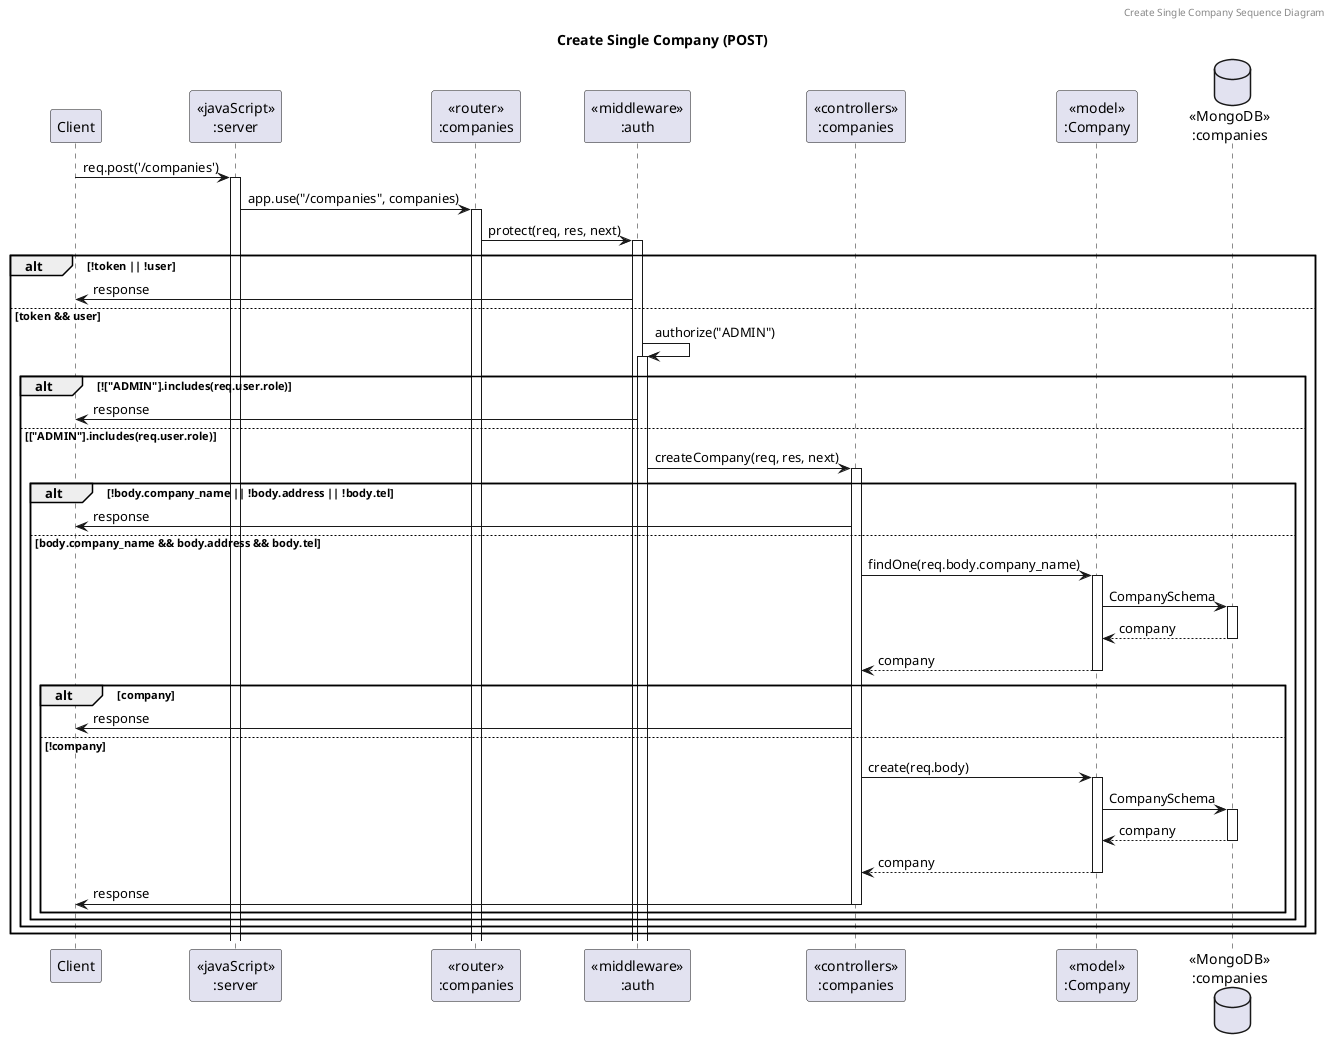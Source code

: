 @startuml Create Single Company (POST)

header Create Single Company Sequence Diagram
title "Create Single Company (POST)"

participant "Client" as client
participant "<<javaScript>>\n:server" as server
participant "<<router>>\n:companies" as routerCompanies
participant "<<middleware>>\n:auth" as authMiddleware
participant "<<controllers>>\n:companies" as controllersCompanies
participant "<<model>>\n:Company" as modelCompanies
database "<<MongoDB>>\n:companies" as CompaniesDatabase

client -> server ++:req.post('/companies')
server -> routerCompanies ++:app.use("/companies", companies)
routerCompanies -> authMiddleware ++:protect(req, res, next)
alt !token || !user
    authMiddleware -> client :response
else token && user
    authMiddleware -> authMiddleware ++:authorize("ADMIN")
    alt !["ADMIN"].includes(req.user.role)
        authMiddleware -> client :response
    else ["ADMIN"].includes(req.user.role)
        authMiddleware -> controllersCompanies ++:createCompany(req, res, next)
        alt !body.company_name || !body.address || !body.tel
            controllersCompanies -> client :response
        else body.company_name && body.address && body.tel
            controllersCompanies -> modelCompanies ++:findOne(req.body.company_name)
            modelCompanies -> CompaniesDatabase ++: CompanySchema
            CompaniesDatabase --> modelCompanies --: company
            controllersCompanies <-- modelCompanies --: company
            alt company
                controllersCompanies -> client : response
            else !company
                controllersCompanies -> modelCompanies ++:create(req.body)
                modelCompanies -> CompaniesDatabase ++: CompanySchema
                CompaniesDatabase --> modelCompanies --: company
                controllersCompanies <-- modelCompanies --: company
                controllersCompanies -> client --: response
            end
        end
    end
end
@enduml